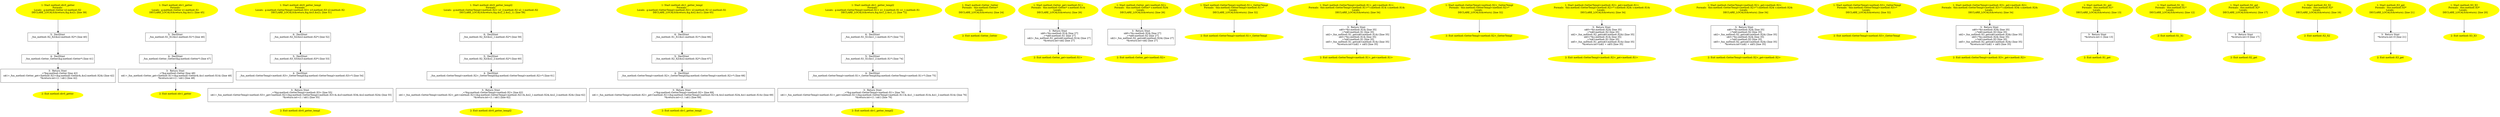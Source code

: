 /* @generated */
digraph iCFG {
"div0_getter#method#_ZN6method11div0_getterEv.ec3ad793f8d12f0bf207952065a51233_1" [label="1: Start method::div0_getter\nFormals: \nLocals:  g:method::Getter x2:method::X2 \n   DECLARE_LOCALS(&return,&g,&x2); [line 39]\n " color=yellow style=filled]
	

	 "div0_getter#method#_ZN6method11div0_getterEv.ec3ad793f8d12f0bf207952065a51233_1" -> "div0_getter#method#_ZN6method11div0_getterEv.ec3ad793f8d12f0bf207952065a51233_5" ;
"div0_getter#method#_ZN6method11div0_getterEv.ec3ad793f8d12f0bf207952065a51233_2" [label="2: Exit method::div0_getter \n  " color=yellow style=filled]
	

"div0_getter#method#_ZN6method11div0_getterEv.ec3ad793f8d12f0bf207952065a51233_3" [label="3:  Return Stmt \n   _=*&g:method::Getter [line 42]\n  n$1=_fun_method::Getter_get<method::X2>(&g:method::Getter&,&x2:method::X2&) [line 42]\n  *&return:int=(1 / n$1) [line 42]\n " shape="box"]
	

	 "div0_getter#method#_ZN6method11div0_getterEv.ec3ad793f8d12f0bf207952065a51233_3" -> "div0_getter#method#_ZN6method11div0_getterEv.ec3ad793f8d12f0bf207952065a51233_2" ;
"div0_getter#method#_ZN6method11div0_getterEv.ec3ad793f8d12f0bf207952065a51233_4" [label="4:  DeclStmt \n   _fun_method::Getter_Getter(&g:method::Getter*) [line 41]\n " shape="box"]
	

	 "div0_getter#method#_ZN6method11div0_getterEv.ec3ad793f8d12f0bf207952065a51233_4" -> "div0_getter#method#_ZN6method11div0_getterEv.ec3ad793f8d12f0bf207952065a51233_3" ;
"div0_getter#method#_ZN6method11div0_getterEv.ec3ad793f8d12f0bf207952065a51233_5" [label="5:  DeclStmt \n   _fun_method::X2_X2(&x2:method::X2*) [line 40]\n " shape="box"]
	

	 "div0_getter#method#_ZN6method11div0_getterEv.ec3ad793f8d12f0bf207952065a51233_5" -> "div0_getter#method#_ZN6method11div0_getterEv.ec3ad793f8d12f0bf207952065a51233_4" ;
"div1_getter#method#_ZN6method11div1_getterEv.fbe3cbdb57fec446e469b05365c58534_1" [label="1: Start method::div1_getter\nFormals: \nLocals:  g:method::Getter x1:method::X1 \n   DECLARE_LOCALS(&return,&g,&x1); [line 45]\n " color=yellow style=filled]
	

	 "div1_getter#method#_ZN6method11div1_getterEv.fbe3cbdb57fec446e469b05365c58534_1" -> "div1_getter#method#_ZN6method11div1_getterEv.fbe3cbdb57fec446e469b05365c58534_5" ;
"div1_getter#method#_ZN6method11div1_getterEv.fbe3cbdb57fec446e469b05365c58534_2" [label="2: Exit method::div1_getter \n  " color=yellow style=filled]
	

"div1_getter#method#_ZN6method11div1_getterEv.fbe3cbdb57fec446e469b05365c58534_3" [label="3:  Return Stmt \n   _=*&g:method::Getter [line 48]\n  n$1=_fun_method::Getter_get<method::X1>(&g:method::Getter&,&x1:method::X1&) [line 48]\n  *&return:int=(1 / n$1) [line 48]\n " shape="box"]
	

	 "div1_getter#method#_ZN6method11div1_getterEv.fbe3cbdb57fec446e469b05365c58534_3" -> "div1_getter#method#_ZN6method11div1_getterEv.fbe3cbdb57fec446e469b05365c58534_2" ;
"div1_getter#method#_ZN6method11div1_getterEv.fbe3cbdb57fec446e469b05365c58534_4" [label="4:  DeclStmt \n   _fun_method::Getter_Getter(&g:method::Getter*) [line 47]\n " shape="box"]
	

	 "div1_getter#method#_ZN6method11div1_getterEv.fbe3cbdb57fec446e469b05365c58534_4" -> "div1_getter#method#_ZN6method11div1_getterEv.fbe3cbdb57fec446e469b05365c58534_3" ;
"div1_getter#method#_ZN6method11div1_getterEv.fbe3cbdb57fec446e469b05365c58534_5" [label="5:  DeclStmt \n   _fun_method::X1_X1(&x1:method::X1*) [line 46]\n " shape="box"]
	

	 "div1_getter#method#_ZN6method11div1_getterEv.fbe3cbdb57fec446e469b05365c58534_5" -> "div1_getter#method#_ZN6method11div1_getterEv.fbe3cbdb57fec446e469b05365c58534_4" ;
"div0_getter_templ#method#_ZN6method17div0_getter_templEv.a702cd966ad16510bf8597caab589d83_1" [label="1: Start method::div0_getter_templ\nFormals: \nLocals:  g:method::GetterTempl<method::X3> x3:method::X3 x2:method::X2 \n   DECLARE_LOCALS(&return,&g,&x3,&x2); [line 51]\n " color=yellow style=filled]
	

	 "div0_getter_templ#method#_ZN6method17div0_getter_templEv.a702cd966ad16510bf8597caab589d83_1" -> "div0_getter_templ#method#_ZN6method17div0_getter_templEv.a702cd966ad16510bf8597caab589d83_6" ;
"div0_getter_templ#method#_ZN6method17div0_getter_templEv.a702cd966ad16510bf8597caab589d83_2" [label="2: Exit method::div0_getter_templ \n  " color=yellow style=filled]
	

"div0_getter_templ#method#_ZN6method17div0_getter_templEv.a702cd966ad16510bf8597caab589d83_3" [label="3:  Return Stmt \n   _=*&g:method::GetterTempl<method::X3> [line 55]\n  n$1=_fun_method::GetterTempl<method::X3>_get<method::X2>(&g:method::GetterTempl<method::X3>&,&x3:method::X3&,&x2:method::X2&) [line 55]\n  *&return:int=(1 / n$1) [line 55]\n " shape="box"]
	

	 "div0_getter_templ#method#_ZN6method17div0_getter_templEv.a702cd966ad16510bf8597caab589d83_3" -> "div0_getter_templ#method#_ZN6method17div0_getter_templEv.a702cd966ad16510bf8597caab589d83_2" ;
"div0_getter_templ#method#_ZN6method17div0_getter_templEv.a702cd966ad16510bf8597caab589d83_4" [label="4:  DeclStmt \n   _fun_method::GetterTempl<method::X3>_GetterTempl(&g:method::GetterTempl<method::X3>*) [line 54]\n " shape="box"]
	

	 "div0_getter_templ#method#_ZN6method17div0_getter_templEv.a702cd966ad16510bf8597caab589d83_4" -> "div0_getter_templ#method#_ZN6method17div0_getter_templEv.a702cd966ad16510bf8597caab589d83_3" ;
"div0_getter_templ#method#_ZN6method17div0_getter_templEv.a702cd966ad16510bf8597caab589d83_5" [label="5:  DeclStmt \n   _fun_method::X3_X3(&x3:method::X3*) [line 53]\n " shape="box"]
	

	 "div0_getter_templ#method#_ZN6method17div0_getter_templEv.a702cd966ad16510bf8597caab589d83_5" -> "div0_getter_templ#method#_ZN6method17div0_getter_templEv.a702cd966ad16510bf8597caab589d83_4" ;
"div0_getter_templ#method#_ZN6method17div0_getter_templEv.a702cd966ad16510bf8597caab589d83_6" [label="6:  DeclStmt \n   _fun_method::X2_X2(&x2:method::X2*) [line 52]\n " shape="box"]
	

	 "div0_getter_templ#method#_ZN6method17div0_getter_templEv.a702cd966ad16510bf8597caab589d83_6" -> "div0_getter_templ#method#_ZN6method17div0_getter_templEv.a702cd966ad16510bf8597caab589d83_5" ;
"div0_getter_templ2#method#_ZN6method18div0_getter_templ2Ev.c1823ff21deea782f68b32d04773b547_1" [label="1: Start method::div0_getter_templ2\nFormals: \nLocals:  g:method::GetterTempl<method::X2> x2_2:method::X2 x2_1:method::X2 \n   DECLARE_LOCALS(&return,&g,&x2_2,&x2_1); [line 58]\n " color=yellow style=filled]
	

	 "div0_getter_templ2#method#_ZN6method18div0_getter_templ2Ev.c1823ff21deea782f68b32d04773b547_1" -> "div0_getter_templ2#method#_ZN6method18div0_getter_templ2Ev.c1823ff21deea782f68b32d04773b547_6" ;
"div0_getter_templ2#method#_ZN6method18div0_getter_templ2Ev.c1823ff21deea782f68b32d04773b547_2" [label="2: Exit method::div0_getter_templ2 \n  " color=yellow style=filled]
	

"div0_getter_templ2#method#_ZN6method18div0_getter_templ2Ev.c1823ff21deea782f68b32d04773b547_3" [label="3:  Return Stmt \n   _=*&g:method::GetterTempl<method::X2> [line 62]\n  n$1=_fun_method::GetterTempl<method::X2>_get<method::X2>(&g:method::GetterTempl<method::X2>&,&x2_1:method::X2&,&x2_2:method::X2&) [line 62]\n  *&return:int=(1 / n$1) [line 62]\n " shape="box"]
	

	 "div0_getter_templ2#method#_ZN6method18div0_getter_templ2Ev.c1823ff21deea782f68b32d04773b547_3" -> "div0_getter_templ2#method#_ZN6method18div0_getter_templ2Ev.c1823ff21deea782f68b32d04773b547_2" ;
"div0_getter_templ2#method#_ZN6method18div0_getter_templ2Ev.c1823ff21deea782f68b32d04773b547_4" [label="4:  DeclStmt \n   _fun_method::GetterTempl<method::X2>_GetterTempl(&g:method::GetterTempl<method::X2>*) [line 61]\n " shape="box"]
	

	 "div0_getter_templ2#method#_ZN6method18div0_getter_templ2Ev.c1823ff21deea782f68b32d04773b547_4" -> "div0_getter_templ2#method#_ZN6method18div0_getter_templ2Ev.c1823ff21deea782f68b32d04773b547_3" ;
"div0_getter_templ2#method#_ZN6method18div0_getter_templ2Ev.c1823ff21deea782f68b32d04773b547_5" [label="5:  DeclStmt \n   _fun_method::X2_X2(&x2_2:method::X2*) [line 60]\n " shape="box"]
	

	 "div0_getter_templ2#method#_ZN6method18div0_getter_templ2Ev.c1823ff21deea782f68b32d04773b547_5" -> "div0_getter_templ2#method#_ZN6method18div0_getter_templ2Ev.c1823ff21deea782f68b32d04773b547_4" ;
"div0_getter_templ2#method#_ZN6method18div0_getter_templ2Ev.c1823ff21deea782f68b32d04773b547_6" [label="6:  DeclStmt \n   _fun_method::X2_X2(&x2_1:method::X2*) [line 59]\n " shape="box"]
	

	 "div0_getter_templ2#method#_ZN6method18div0_getter_templ2Ev.c1823ff21deea782f68b32d04773b547_6" -> "div0_getter_templ2#method#_ZN6method18div0_getter_templ2Ev.c1823ff21deea782f68b32d04773b547_5" ;
"div1_getter_templ#method#_ZN6method17div1_getter_templEv.26d68eb6a66bdd59ad9cca58abeaa9fb_1" [label="1: Start method::div1_getter_templ\nFormals: \nLocals:  g:method::GetterTempl<method::X2> x2:method::X2 x1:method::X1 \n   DECLARE_LOCALS(&return,&g,&x2,&x1); [line 65]\n " color=yellow style=filled]
	

	 "div1_getter_templ#method#_ZN6method17div1_getter_templEv.26d68eb6a66bdd59ad9cca58abeaa9fb_1" -> "div1_getter_templ#method#_ZN6method17div1_getter_templEv.26d68eb6a66bdd59ad9cca58abeaa9fb_6" ;
"div1_getter_templ#method#_ZN6method17div1_getter_templEv.26d68eb6a66bdd59ad9cca58abeaa9fb_2" [label="2: Exit method::div1_getter_templ \n  " color=yellow style=filled]
	

"div1_getter_templ#method#_ZN6method17div1_getter_templEv.26d68eb6a66bdd59ad9cca58abeaa9fb_3" [label="3:  Return Stmt \n   _=*&g:method::GetterTempl<method::X2> [line 69]\n  n$1=_fun_method::GetterTempl<method::X2>_get<method::X1>(&g:method::GetterTempl<method::X2>&,&x2:method::X2&,&x1:method::X1&) [line 69]\n  *&return:int=(1 / n$1) [line 69]\n " shape="box"]
	

	 "div1_getter_templ#method#_ZN6method17div1_getter_templEv.26d68eb6a66bdd59ad9cca58abeaa9fb_3" -> "div1_getter_templ#method#_ZN6method17div1_getter_templEv.26d68eb6a66bdd59ad9cca58abeaa9fb_2" ;
"div1_getter_templ#method#_ZN6method17div1_getter_templEv.26d68eb6a66bdd59ad9cca58abeaa9fb_4" [label="4:  DeclStmt \n   _fun_method::GetterTempl<method::X2>_GetterTempl(&g:method::GetterTempl<method::X2>*) [line 68]\n " shape="box"]
	

	 "div1_getter_templ#method#_ZN6method17div1_getter_templEv.26d68eb6a66bdd59ad9cca58abeaa9fb_4" -> "div1_getter_templ#method#_ZN6method17div1_getter_templEv.26d68eb6a66bdd59ad9cca58abeaa9fb_3" ;
"div1_getter_templ#method#_ZN6method17div1_getter_templEv.26d68eb6a66bdd59ad9cca58abeaa9fb_5" [label="5:  DeclStmt \n   _fun_method::X2_X2(&x2:method::X2*) [line 67]\n " shape="box"]
	

	 "div1_getter_templ#method#_ZN6method17div1_getter_templEv.26d68eb6a66bdd59ad9cca58abeaa9fb_5" -> "div1_getter_templ#method#_ZN6method17div1_getter_templEv.26d68eb6a66bdd59ad9cca58abeaa9fb_4" ;
"div1_getter_templ#method#_ZN6method17div1_getter_templEv.26d68eb6a66bdd59ad9cca58abeaa9fb_6" [label="6:  DeclStmt \n   _fun_method::X1_X1(&x1:method::X1*) [line 66]\n " shape="box"]
	

	 "div1_getter_templ#method#_ZN6method17div1_getter_templEv.26d68eb6a66bdd59ad9cca58abeaa9fb_6" -> "div1_getter_templ#method#_ZN6method17div1_getter_templEv.26d68eb6a66bdd59ad9cca58abeaa9fb_5" ;
"div1_getter_templ2#method#_ZN6method18div1_getter_templ2Ev.edc875f2674c99f4542710be015dfb34_1" [label="1: Start method::div1_getter_templ2\nFormals: \nLocals:  g:method::GetterTempl<method::X1> x1_2:method::X1 x1_1:method::X1 \n   DECLARE_LOCALS(&return,&g,&x1_2,&x1_1); [line 72]\n " color=yellow style=filled]
	

	 "div1_getter_templ2#method#_ZN6method18div1_getter_templ2Ev.edc875f2674c99f4542710be015dfb34_1" -> "div1_getter_templ2#method#_ZN6method18div1_getter_templ2Ev.edc875f2674c99f4542710be015dfb34_6" ;
"div1_getter_templ2#method#_ZN6method18div1_getter_templ2Ev.edc875f2674c99f4542710be015dfb34_2" [label="2: Exit method::div1_getter_templ2 \n  " color=yellow style=filled]
	

"div1_getter_templ2#method#_ZN6method18div1_getter_templ2Ev.edc875f2674c99f4542710be015dfb34_3" [label="3:  Return Stmt \n   _=*&g:method::GetterTempl<method::X1> [line 76]\n  n$1=_fun_method::GetterTempl<method::X1>_get<method::X1>(&g:method::GetterTempl<method::X1>&,&x1_1:method::X1&,&x1_2:method::X1&) [line 76]\n  *&return:int=(1 / n$1) [line 76]\n " shape="box"]
	

	 "div1_getter_templ2#method#_ZN6method18div1_getter_templ2Ev.edc875f2674c99f4542710be015dfb34_3" -> "div1_getter_templ2#method#_ZN6method18div1_getter_templ2Ev.edc875f2674c99f4542710be015dfb34_2" ;
"div1_getter_templ2#method#_ZN6method18div1_getter_templ2Ev.edc875f2674c99f4542710be015dfb34_4" [label="4:  DeclStmt \n   _fun_method::GetterTempl<method::X1>_GetterTempl(&g:method::GetterTempl<method::X1>*) [line 75]\n " shape="box"]
	

	 "div1_getter_templ2#method#_ZN6method18div1_getter_templ2Ev.edc875f2674c99f4542710be015dfb34_4" -> "div1_getter_templ2#method#_ZN6method18div1_getter_templ2Ev.edc875f2674c99f4542710be015dfb34_3" ;
"div1_getter_templ2#method#_ZN6method18div1_getter_templ2Ev.edc875f2674c99f4542710be015dfb34_5" [label="5:  DeclStmt \n   _fun_method::X1_X1(&x1_2:method::X1*) [line 74]\n " shape="box"]
	

	 "div1_getter_templ2#method#_ZN6method18div1_getter_templ2Ev.edc875f2674c99f4542710be015dfb34_5" -> "div1_getter_templ2#method#_ZN6method18div1_getter_templ2Ev.edc875f2674c99f4542710be015dfb34_4" ;
"div1_getter_templ2#method#_ZN6method18div1_getter_templ2Ev.edc875f2674c99f4542710be015dfb34_6" [label="6:  DeclStmt \n   _fun_method::X1_X1(&x1_1:method::X1*) [line 73]\n " shape="box"]
	

	 "div1_getter_templ2#method#_ZN6method18div1_getter_templ2Ev.edc875f2674c99f4542710be015dfb34_6" -> "div1_getter_templ2#method#_ZN6method18div1_getter_templ2Ev.edc875f2674c99f4542710be015dfb34_5" ;
"Getter#Getter#method#{_ZN6method6GetterC1Ev|constexpr}.c4d1597ca877c26f3d9b4df32a6e1012_1" [label="1: Start method::Getter_Getter\nFormals:  this:method::Getter*\nLocals:  \n   DECLARE_LOCALS(&return); [line 24]\n " color=yellow style=filled]
	

	 "Getter#Getter#method#{_ZN6method6GetterC1Ev|constexpr}.c4d1597ca877c26f3d9b4df32a6e1012_1" -> "Getter#Getter#method#{_ZN6method6GetterC1Ev|constexpr}.c4d1597ca877c26f3d9b4df32a6e1012_2" ;
"Getter#Getter#method#{_ZN6method6GetterC1Ev|constexpr}.c4d1597ca877c26f3d9b4df32a6e1012_2" [label="2: Exit method::Getter_Getter \n  " color=yellow style=filled]
	

"get<method::X1>#Getter#method#(_ZN6method6Getter3getINS_2X1EEEiRT_).aacc167ec5db8230b9c3043c0c2e512e_1" [label="1: Start method::Getter_get<method::X1>\nFormals:  this:method::Getter* s:method::X1&\nLocals:  \n   DECLARE_LOCALS(&return); [line 26]\n " color=yellow style=filled]
	

	 "get<method::X1>#Getter#method#(_ZN6method6Getter3getINS_2X1EEEiRT_).aacc167ec5db8230b9c3043c0c2e512e_1" -> "get<method::X1>#Getter#method#(_ZN6method6Getter3getINS_2X1EEEiRT_).aacc167ec5db8230b9c3043c0c2e512e_3" ;
"get<method::X1>#Getter#method#(_ZN6method6Getter3getINS_2X1EEEiRT_).aacc167ec5db8230b9c3043c0c2e512e_2" [label="2: Exit method::Getter_get<method::X1> \n  " color=yellow style=filled]
	

"get<method::X1>#Getter#method#(_ZN6method6Getter3getINS_2X1EEEiRT_).aacc167ec5db8230b9c3043c0c2e512e_3" [label="3:  Return Stmt \n   n$0=*&s:method::X1& [line 27]\n  _=*n$0:method::X1 [line 27]\n  n$2=_fun_method::X1_get(n$0:method::X1&) [line 27]\n  *&return:int=n$2 [line 27]\n " shape="box"]
	

	 "get<method::X1>#Getter#method#(_ZN6method6Getter3getINS_2X1EEEiRT_).aacc167ec5db8230b9c3043c0c2e512e_3" -> "get<method::X1>#Getter#method#(_ZN6method6Getter3getINS_2X1EEEiRT_).aacc167ec5db8230b9c3043c0c2e512e_2" ;
"get<method::X2>#Getter#method#(_ZN6method6Getter3getINS_2X2EEEiRT_).1dc2f78c156725aae38229be4f82cb59_1" [label="1: Start method::Getter_get<method::X2>\nFormals:  this:method::Getter* s:method::X2&\nLocals:  \n   DECLARE_LOCALS(&return); [line 26]\n " color=yellow style=filled]
	

	 "get<method::X2>#Getter#method#(_ZN6method6Getter3getINS_2X2EEEiRT_).1dc2f78c156725aae38229be4f82cb59_1" -> "get<method::X2>#Getter#method#(_ZN6method6Getter3getINS_2X2EEEiRT_).1dc2f78c156725aae38229be4f82cb59_3" ;
"get<method::X2>#Getter#method#(_ZN6method6Getter3getINS_2X2EEEiRT_).1dc2f78c156725aae38229be4f82cb59_2" [label="2: Exit method::Getter_get<method::X2> \n  " color=yellow style=filled]
	

"get<method::X2>#Getter#method#(_ZN6method6Getter3getINS_2X2EEEiRT_).1dc2f78c156725aae38229be4f82cb59_3" [label="3:  Return Stmt \n   n$0=*&s:method::X2& [line 27]\n  _=*n$0:method::X2 [line 27]\n  n$2=_fun_method::X2_get(n$0:method::X2&) [line 27]\n  *&return:int=n$2 [line 27]\n " shape="box"]
	

	 "get<method::X2>#Getter#method#(_ZN6method6Getter3getINS_2X2EEEiRT_).1dc2f78c156725aae38229be4f82cb59_3" -> "get<method::X2>#Getter#method#(_ZN6method6Getter3getINS_2X2EEEiRT_).1dc2f78c156725aae38229be4f82cb59_2" ;
"GetterTempl#GetterTempl<method::X1>#method#{_ZN6method11GetterTemplINS_2X1EEC1Ev|constexpr}.f9dfd105252dfcf4f8bd84e73e84b3e7_1" [label="1: Start method::GetterTempl<method::X1>_GetterTempl\nFormals:  this:method::GetterTempl<method::X1>*\nLocals:  \n   DECLARE_LOCALS(&return); [line 32]\n " color=yellow style=filled]
	

	 "GetterTempl#GetterTempl<method::X1>#method#{_ZN6method11GetterTemplINS_2X1EEC1Ev|constexpr}.f9dfd105252dfcf4f8bd84e73e84b3e7_1" -> "GetterTempl#GetterTempl<method::X1>#method#{_ZN6method11GetterTemplINS_2X1EEC1Ev|constexpr}.f9dfd105252dfcf4f8bd84e73e84b3e7_2" ;
"GetterTempl#GetterTempl<method::X1>#method#{_ZN6method11GetterTemplINS_2X1EEC1Ev|constexpr}.f9dfd105252dfcf4f8bd84e73e84b3e7_2" [label="2: Exit method::GetterTempl<method::X1>_GetterTempl \n  " color=yellow style=filled]
	

"get<method::X1>#GetterTempl<method::X1>#method#(_ZN6method11GetterTemplINS_2X1EE3getIS1_EEiRS1_RT_).1849402532393c5d78c9cbf071ce2f0e_1" [label="1: Start method::GetterTempl<method::X1>_get<method::X1>\nFormals:  this:method::GetterTempl<method::X1>* t:method::X1& s:method::X1&\nLocals:  \n   DECLARE_LOCALS(&return); [line 34]\n " color=yellow style=filled]
	

	 "get<method::X1>#GetterTempl<method::X1>#method#(_ZN6method11GetterTemplINS_2X1EE3getIS1_EEiRS1_RT_).1849402532393c5d78c9cbf071ce2f0e_1" -> "get<method::X1>#GetterTempl<method::X1>#method#(_ZN6method11GetterTemplINS_2X1EE3getIS1_EEiRS1_RT_).1849402532393c5d78c9cbf071ce2f0e_3" ;
"get<method::X1>#GetterTempl<method::X1>#method#(_ZN6method11GetterTemplINS_2X1EE3getIS1_EEiRS1_RT_).1849402532393c5d78c9cbf071ce2f0e_2" [label="2: Exit method::GetterTempl<method::X1>_get<method::X1> \n  " color=yellow style=filled]
	

"get<method::X1>#GetterTempl<method::X1>#method#(_ZN6method11GetterTemplINS_2X1EE3getIS1_EEiRS1_RT_).1849402532393c5d78c9cbf071ce2f0e_3" [label="3:  Return Stmt \n   n$0=*&t:method::X1& [line 35]\n  _=*n$0:method::X1 [line 35]\n  n$2=_fun_method::X1_get(n$0:method::X1&) [line 35]\n  n$3=*&s:method::X1& [line 35]\n  _=*n$3:method::X1 [line 35]\n  n$5=_fun_method::X1_get(n$3:method::X1&) [line 35]\n  *&return:int=(n$2 + n$5) [line 35]\n " shape="box"]
	

	 "get<method::X1>#GetterTempl<method::X1>#method#(_ZN6method11GetterTemplINS_2X1EE3getIS1_EEiRS1_RT_).1849402532393c5d78c9cbf071ce2f0e_3" -> "get<method::X1>#GetterTempl<method::X1>#method#(_ZN6method11GetterTemplINS_2X1EE3getIS1_EEiRS1_RT_).1849402532393c5d78c9cbf071ce2f0e_2" ;
"GetterTempl#GetterTempl<method::X2>#method#{_ZN6method11GetterTemplINS_2X2EEC1Ev|constexpr}.c245b73d75a4e0e2c710464b0211cce5_1" [label="1: Start method::GetterTempl<method::X2>_GetterTempl\nFormals:  this:method::GetterTempl<method::X2>*\nLocals:  \n   DECLARE_LOCALS(&return); [line 32]\n " color=yellow style=filled]
	

	 "GetterTempl#GetterTempl<method::X2>#method#{_ZN6method11GetterTemplINS_2X2EEC1Ev|constexpr}.c245b73d75a4e0e2c710464b0211cce5_1" -> "GetterTempl#GetterTempl<method::X2>#method#{_ZN6method11GetterTemplINS_2X2EEC1Ev|constexpr}.c245b73d75a4e0e2c710464b0211cce5_2" ;
"GetterTempl#GetterTempl<method::X2>#method#{_ZN6method11GetterTemplINS_2X2EEC1Ev|constexpr}.c245b73d75a4e0e2c710464b0211cce5_2" [label="2: Exit method::GetterTempl<method::X2>_GetterTempl \n  " color=yellow style=filled]
	

"get<method::X1>#GetterTempl<method::X2>#method#(_ZN6method11GetterTemplINS_2X2EE3getINS_2X1EEEiRS1_R.7b5eeff447e9604e75ed7e4acc479137_1" [label="1: Start method::GetterTempl<method::X2>_get<method::X1>\nFormals:  this:method::GetterTempl<method::X2>* t:method::X2& s:method::X1&\nLocals:  \n   DECLARE_LOCALS(&return); [line 34]\n " color=yellow style=filled]
	

	 "get<method::X1>#GetterTempl<method::X2>#method#(_ZN6method11GetterTemplINS_2X2EE3getINS_2X1EEEiRS1_R.7b5eeff447e9604e75ed7e4acc479137_1" -> "get<method::X1>#GetterTempl<method::X2>#method#(_ZN6method11GetterTemplINS_2X2EE3getINS_2X1EEEiRS1_R.7b5eeff447e9604e75ed7e4acc479137_3" ;
"get<method::X1>#GetterTempl<method::X2>#method#(_ZN6method11GetterTemplINS_2X2EE3getINS_2X1EEEiRS1_R.7b5eeff447e9604e75ed7e4acc479137_2" [label="2: Exit method::GetterTempl<method::X2>_get<method::X1> \n  " color=yellow style=filled]
	

"get<method::X1>#GetterTempl<method::X2>#method#(_ZN6method11GetterTemplINS_2X2EE3getINS_2X1EEEiRS1_R.7b5eeff447e9604e75ed7e4acc479137_3" [label="3:  Return Stmt \n   n$0=*&t:method::X2& [line 35]\n  _=*n$0:method::X2 [line 35]\n  n$2=_fun_method::X2_get(n$0:method::X2&) [line 35]\n  n$3=*&s:method::X1& [line 35]\n  _=*n$3:method::X1 [line 35]\n  n$5=_fun_method::X1_get(n$3:method::X1&) [line 35]\n  *&return:int=(n$2 + n$5) [line 35]\n " shape="box"]
	

	 "get<method::X1>#GetterTempl<method::X2>#method#(_ZN6method11GetterTemplINS_2X2EE3getINS_2X1EEEiRS1_R.7b5eeff447e9604e75ed7e4acc479137_3" -> "get<method::X1>#GetterTempl<method::X2>#method#(_ZN6method11GetterTemplINS_2X2EE3getINS_2X1EEEiRS1_R.7b5eeff447e9604e75ed7e4acc479137_2" ;
"get<method::X2>#GetterTempl<method::X2>#method#(_ZN6method11GetterTemplINS_2X2EE3getIS1_EEiRS1_RT_).5a9402b252253af61d52289b5c3d9555_1" [label="1: Start method::GetterTempl<method::X2>_get<method::X2>\nFormals:  this:method::GetterTempl<method::X2>* t:method::X2& s:method::X2&\nLocals:  \n   DECLARE_LOCALS(&return); [line 34]\n " color=yellow style=filled]
	

	 "get<method::X2>#GetterTempl<method::X2>#method#(_ZN6method11GetterTemplINS_2X2EE3getIS1_EEiRS1_RT_).5a9402b252253af61d52289b5c3d9555_1" -> "get<method::X2>#GetterTempl<method::X2>#method#(_ZN6method11GetterTemplINS_2X2EE3getIS1_EEiRS1_RT_).5a9402b252253af61d52289b5c3d9555_3" ;
"get<method::X2>#GetterTempl<method::X2>#method#(_ZN6method11GetterTemplINS_2X2EE3getIS1_EEiRS1_RT_).5a9402b252253af61d52289b5c3d9555_2" [label="2: Exit method::GetterTempl<method::X2>_get<method::X2> \n  " color=yellow style=filled]
	

"get<method::X2>#GetterTempl<method::X2>#method#(_ZN6method11GetterTemplINS_2X2EE3getIS1_EEiRS1_RT_).5a9402b252253af61d52289b5c3d9555_3" [label="3:  Return Stmt \n   n$0=*&t:method::X2& [line 35]\n  _=*n$0:method::X2 [line 35]\n  n$2=_fun_method::X2_get(n$0:method::X2&) [line 35]\n  n$3=*&s:method::X2& [line 35]\n  _=*n$3:method::X2 [line 35]\n  n$5=_fun_method::X2_get(n$3:method::X2&) [line 35]\n  *&return:int=(n$2 + n$5) [line 35]\n " shape="box"]
	

	 "get<method::X2>#GetterTempl<method::X2>#method#(_ZN6method11GetterTemplINS_2X2EE3getIS1_EEiRS1_RT_).5a9402b252253af61d52289b5c3d9555_3" -> "get<method::X2>#GetterTempl<method::X2>#method#(_ZN6method11GetterTemplINS_2X2EE3getIS1_EEiRS1_RT_).5a9402b252253af61d52289b5c3d9555_2" ;
"GetterTempl#GetterTempl<method::X3>#method#{_ZN6method11GetterTemplINS_2X3EEC1Ev|constexpr}.fda4ca71a53150ad3d57d26370d20083_1" [label="1: Start method::GetterTempl<method::X3>_GetterTempl\nFormals:  this:method::GetterTempl<method::X3>*\nLocals:  \n   DECLARE_LOCALS(&return); [line 32]\n " color=yellow style=filled]
	

	 "GetterTempl#GetterTempl<method::X3>#method#{_ZN6method11GetterTemplINS_2X3EEC1Ev|constexpr}.fda4ca71a53150ad3d57d26370d20083_1" -> "GetterTempl#GetterTempl<method::X3>#method#{_ZN6method11GetterTemplINS_2X3EEC1Ev|constexpr}.fda4ca71a53150ad3d57d26370d20083_2" ;
"GetterTempl#GetterTempl<method::X3>#method#{_ZN6method11GetterTemplINS_2X3EEC1Ev|constexpr}.fda4ca71a53150ad3d57d26370d20083_2" [label="2: Exit method::GetterTempl<method::X3>_GetterTempl \n  " color=yellow style=filled]
	

"get<method::X2>#GetterTempl<method::X3>#method#(_ZN6method11GetterTemplINS_2X3EE3getINS_2X2EEEiRS1_R.ceae0d91ab64cf89137af49826c104c8_1" [label="1: Start method::GetterTempl<method::X3>_get<method::X2>\nFormals:  this:method::GetterTempl<method::X3>* t:method::X3& s:method::X2&\nLocals:  \n   DECLARE_LOCALS(&return); [line 34]\n " color=yellow style=filled]
	

	 "get<method::X2>#GetterTempl<method::X3>#method#(_ZN6method11GetterTemplINS_2X3EE3getINS_2X2EEEiRS1_R.ceae0d91ab64cf89137af49826c104c8_1" -> "get<method::X2>#GetterTempl<method::X3>#method#(_ZN6method11GetterTemplINS_2X3EE3getINS_2X2EEEiRS1_R.ceae0d91ab64cf89137af49826c104c8_3" ;
"get<method::X2>#GetterTempl<method::X3>#method#(_ZN6method11GetterTemplINS_2X3EE3getINS_2X2EEEiRS1_R.ceae0d91ab64cf89137af49826c104c8_2" [label="2: Exit method::GetterTempl<method::X3>_get<method::X2> \n  " color=yellow style=filled]
	

"get<method::X2>#GetterTempl<method::X3>#method#(_ZN6method11GetterTemplINS_2X3EE3getINS_2X2EEEiRS1_R.ceae0d91ab64cf89137af49826c104c8_3" [label="3:  Return Stmt \n   n$0=*&t:method::X3& [line 35]\n  _=*n$0:method::X3 [line 35]\n  n$2=_fun_method::X3_get(n$0:method::X3&) [line 35]\n  n$3=*&s:method::X2& [line 35]\n  _=*n$3:method::X2 [line 35]\n  n$5=_fun_method::X2_get(n$3:method::X2&) [line 35]\n  *&return:int=(n$2 + n$5) [line 35]\n " shape="box"]
	

	 "get<method::X2>#GetterTempl<method::X3>#method#(_ZN6method11GetterTemplINS_2X3EE3getINS_2X2EEEiRS1_R.ceae0d91ab64cf89137af49826c104c8_3" -> "get<method::X2>#GetterTempl<method::X3>#method#(_ZN6method11GetterTemplINS_2X3EE3getINS_2X2EEEiRS1_R.ceae0d91ab64cf89137af49826c104c8_2" ;
"get#X1#method#(_ZN6method2X13getEv).e9e7b1ee73c3351b32fa5a9846be7a29_1" [label="1: Start method::X1_get\nFormals:  this:method::X1*\nLocals:  \n   DECLARE_LOCALS(&return); [line 13]\n " color=yellow style=filled]
	

	 "get#X1#method#(_ZN6method2X13getEv).e9e7b1ee73c3351b32fa5a9846be7a29_1" -> "get#X1#method#(_ZN6method2X13getEv).e9e7b1ee73c3351b32fa5a9846be7a29_3" ;
"get#X1#method#(_ZN6method2X13getEv).e9e7b1ee73c3351b32fa5a9846be7a29_2" [label="2: Exit method::X1_get \n  " color=yellow style=filled]
	

"get#X1#method#(_ZN6method2X13getEv).e9e7b1ee73c3351b32fa5a9846be7a29_3" [label="3:  Return Stmt \n   *&return:int=1 [line 13]\n " shape="box"]
	

	 "get#X1#method#(_ZN6method2X13getEv).e9e7b1ee73c3351b32fa5a9846be7a29_3" -> "get#X1#method#(_ZN6method2X13getEv).e9e7b1ee73c3351b32fa5a9846be7a29_2" ;
"X1#X1#method#{_ZN6method2X1C1Ev|constexpr}.f45da1019e902f9d75dc180f52f3bb1d_1" [label="1: Start method::X1_X1\nFormals:  this:method::X1*\nLocals:  \n   DECLARE_LOCALS(&return); [line 12]\n " color=yellow style=filled]
	

	 "X1#X1#method#{_ZN6method2X1C1Ev|constexpr}.f45da1019e902f9d75dc180f52f3bb1d_1" -> "X1#X1#method#{_ZN6method2X1C1Ev|constexpr}.f45da1019e902f9d75dc180f52f3bb1d_2" ;
"X1#X1#method#{_ZN6method2X1C1Ev|constexpr}.f45da1019e902f9d75dc180f52f3bb1d_2" [label="2: Exit method::X1_X1 \n  " color=yellow style=filled]
	

"get#X2#method#(_ZN6method2X23getEv).f24e4debb892925a67493a806a1e179f_1" [label="1: Start method::X2_get\nFormals:  this:method::X2*\nLocals:  \n   DECLARE_LOCALS(&return); [line 17]\n " color=yellow style=filled]
	

	 "get#X2#method#(_ZN6method2X23getEv).f24e4debb892925a67493a806a1e179f_1" -> "get#X2#method#(_ZN6method2X23getEv).f24e4debb892925a67493a806a1e179f_3" ;
"get#X2#method#(_ZN6method2X23getEv).f24e4debb892925a67493a806a1e179f_2" [label="2: Exit method::X2_get \n  " color=yellow style=filled]
	

"get#X2#method#(_ZN6method2X23getEv).f24e4debb892925a67493a806a1e179f_3" [label="3:  Return Stmt \n   *&return:int=0 [line 17]\n " shape="box"]
	

	 "get#X2#method#(_ZN6method2X23getEv).f24e4debb892925a67493a806a1e179f_3" -> "get#X2#method#(_ZN6method2X23getEv).f24e4debb892925a67493a806a1e179f_2" ;
"X2#X2#method#{_ZN6method2X2C1Ev|constexpr}.ba73200dcc8b3804486906c40bd6f711_1" [label="1: Start method::X2_X2\nFormals:  this:method::X2*\nLocals:  \n   DECLARE_LOCALS(&return); [line 16]\n " color=yellow style=filled]
	

	 "X2#X2#method#{_ZN6method2X2C1Ev|constexpr}.ba73200dcc8b3804486906c40bd6f711_1" -> "X2#X2#method#{_ZN6method2X2C1Ev|constexpr}.ba73200dcc8b3804486906c40bd6f711_2" ;
"X2#X2#method#{_ZN6method2X2C1Ev|constexpr}.ba73200dcc8b3804486906c40bd6f711_2" [label="2: Exit method::X2_X2 \n  " color=yellow style=filled]
	

"get#X3#method#(_ZN6method2X33getEv).86ec763aa716acb9281ee7c6f3c1c477_1" [label="1: Start method::X3_get\nFormals:  this:method::X3*\nLocals:  \n   DECLARE_LOCALS(&return); [line 21]\n " color=yellow style=filled]
	

	 "get#X3#method#(_ZN6method2X33getEv).86ec763aa716acb9281ee7c6f3c1c477_1" -> "get#X3#method#(_ZN6method2X33getEv).86ec763aa716acb9281ee7c6f3c1c477_3" ;
"get#X3#method#(_ZN6method2X33getEv).86ec763aa716acb9281ee7c6f3c1c477_2" [label="2: Exit method::X3_get \n  " color=yellow style=filled]
	

"get#X3#method#(_ZN6method2X33getEv).86ec763aa716acb9281ee7c6f3c1c477_3" [label="3:  Return Stmt \n   *&return:int=0 [line 21]\n " shape="box"]
	

	 "get#X3#method#(_ZN6method2X33getEv).86ec763aa716acb9281ee7c6f3c1c477_3" -> "get#X3#method#(_ZN6method2X33getEv).86ec763aa716acb9281ee7c6f3c1c477_2" ;
"X3#X3#method#{_ZN6method2X3C1Ev|constexpr}.cc0986d297cbf6e33f207ffed6378b08_1" [label="1: Start method::X3_X3\nFormals:  this:method::X3*\nLocals:  \n   DECLARE_LOCALS(&return); [line 20]\n " color=yellow style=filled]
	

	 "X3#X3#method#{_ZN6method2X3C1Ev|constexpr}.cc0986d297cbf6e33f207ffed6378b08_1" -> "X3#X3#method#{_ZN6method2X3C1Ev|constexpr}.cc0986d297cbf6e33f207ffed6378b08_2" ;
"X3#X3#method#{_ZN6method2X3C1Ev|constexpr}.cc0986d297cbf6e33f207ffed6378b08_2" [label="2: Exit method::X3_X3 \n  " color=yellow style=filled]
	

}
